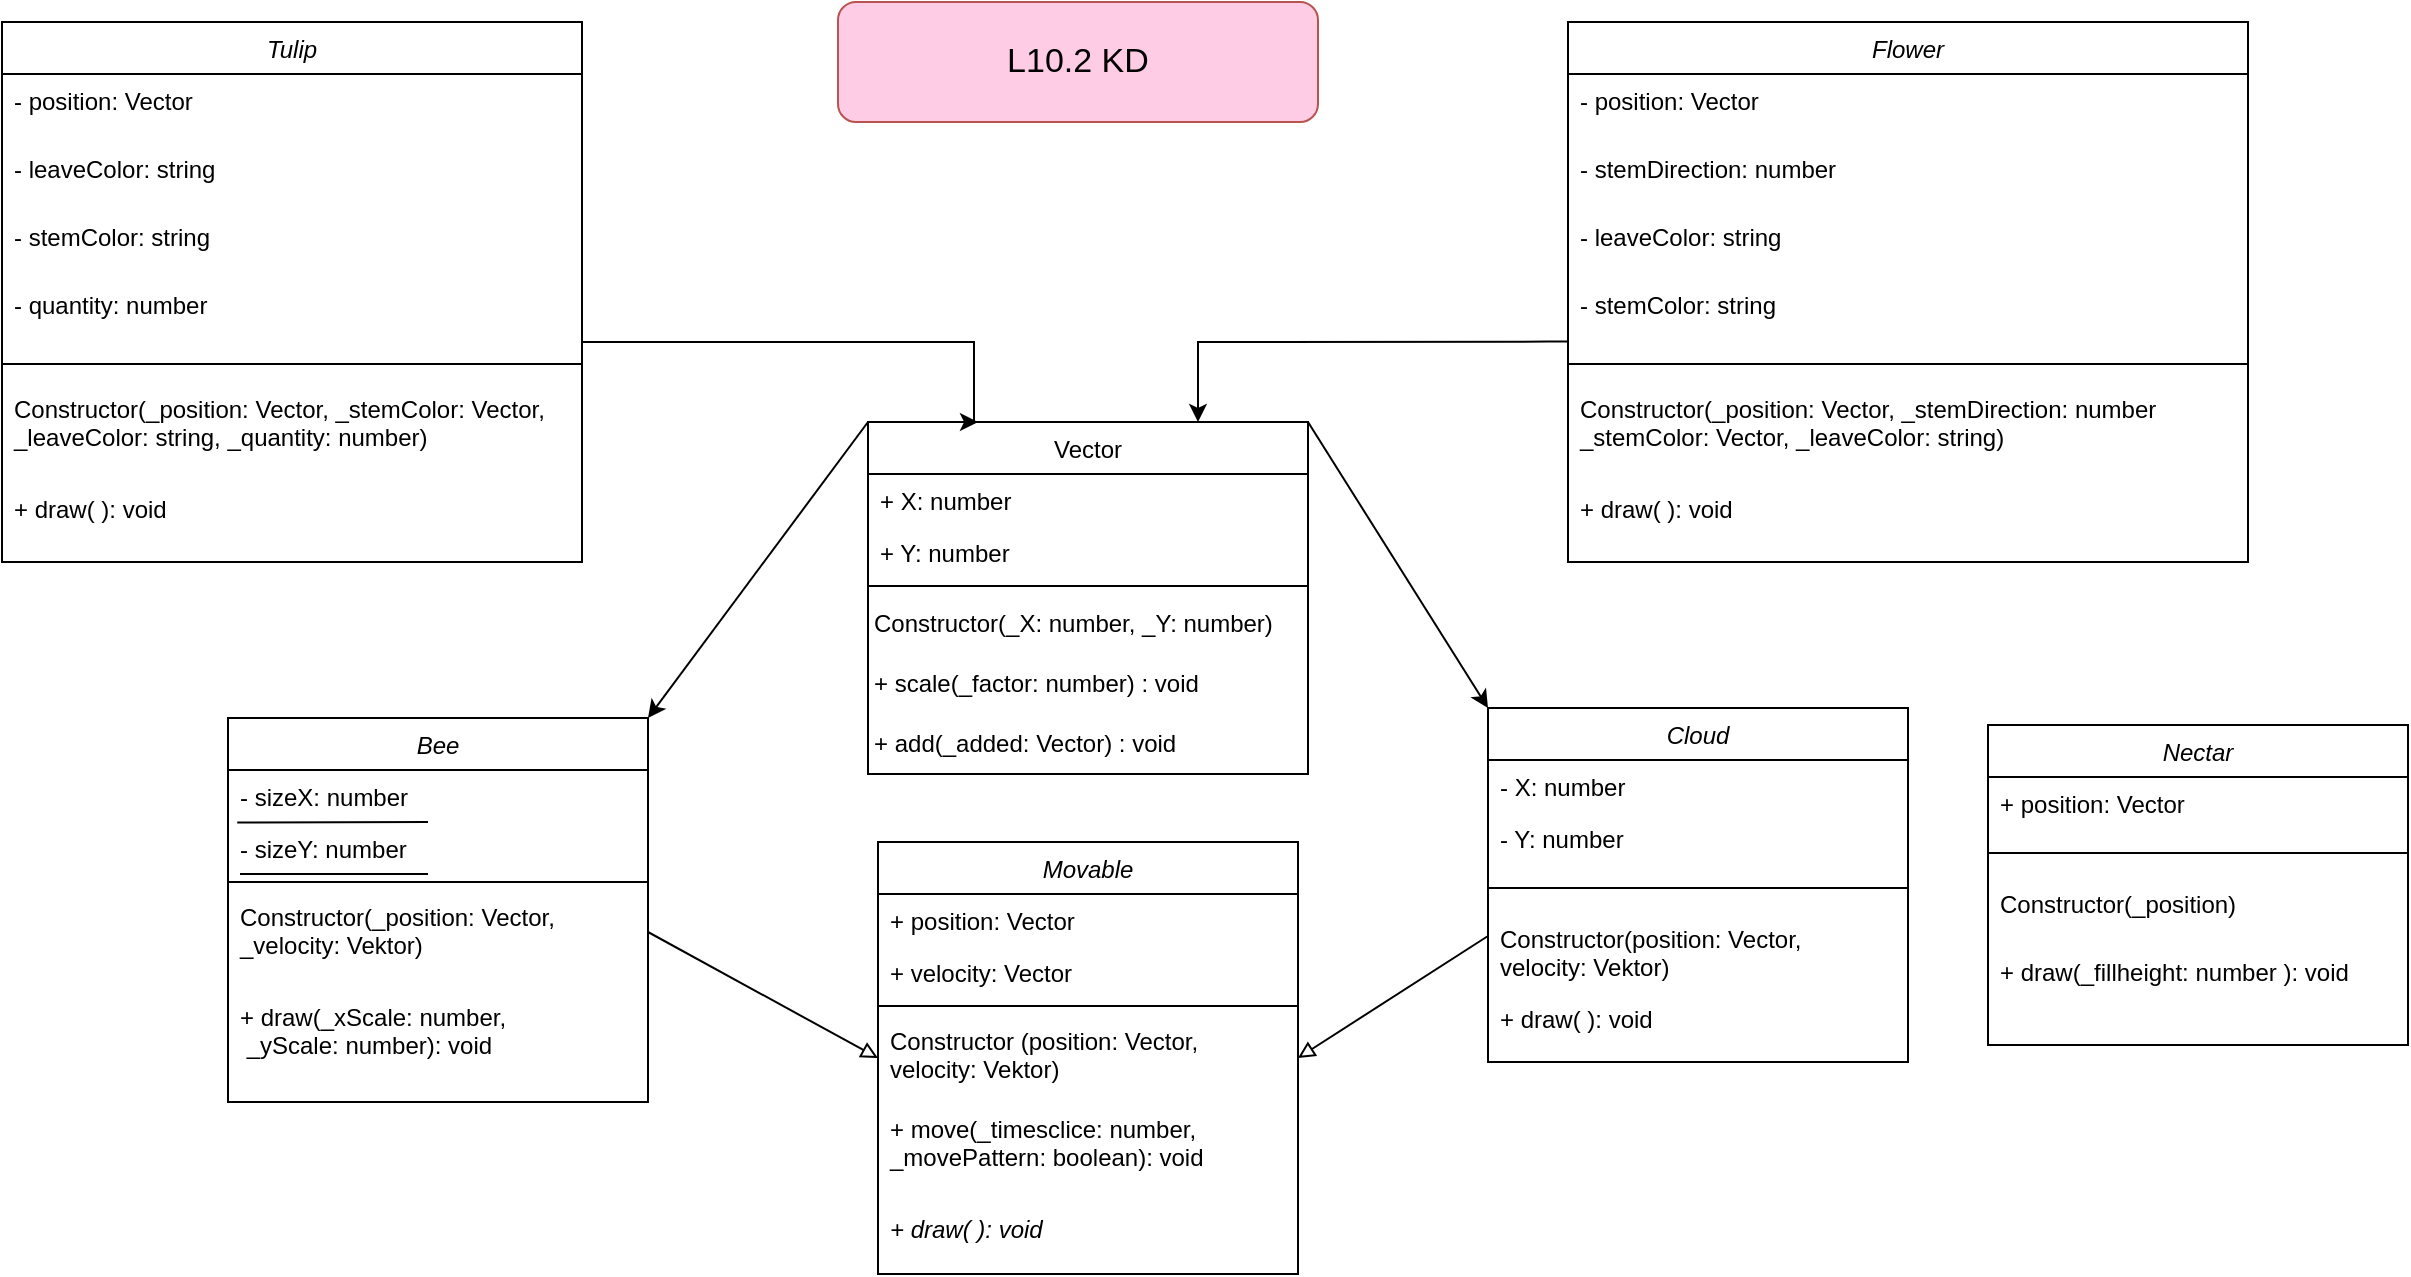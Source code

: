 <mxfile version="14.6.1" type="device"><diagram id="C5RBs43oDa-KdzZeNtuy" name="Page-1"><mxGraphModel dx="1555" dy="533" grid="1" gridSize="10" guides="1" tooltips="1" connect="1" arrows="1" fold="1" page="1" pageScale="1" pageWidth="827" pageHeight="1169" math="0" shadow="0"><root><mxCell id="WIyWlLk6GJQsqaUBKTNV-0"/><mxCell id="WIyWlLk6GJQsqaUBKTNV-1" parent="WIyWlLk6GJQsqaUBKTNV-0"/><mxCell id="zkfFHV4jXpPFQw0GAbJ--0" value="Cloud" style="swimlane;fontStyle=2;align=center;verticalAlign=top;childLayout=stackLayout;horizontal=1;startSize=26;horizontalStack=0;resizeParent=1;resizeLast=0;collapsible=1;marginBottom=0;rounded=0;shadow=0;strokeWidth=1;" parent="WIyWlLk6GJQsqaUBKTNV-1" vertex="1"><mxGeometry x="330" y="383" width="210" height="177" as="geometry"><mxRectangle x="230" y="140" width="160" height="26" as="alternateBounds"/></mxGeometry></mxCell><mxCell id="82ZWf88zscs30bhEAupt-5" value="- X: number" style="text;align=left;verticalAlign=top;spacingLeft=4;spacingRight=4;overflow=hidden;rotatable=0;points=[[0,0.5],[1,0.5]];portConstraint=eastwest;rounded=0;shadow=0;html=0;" vertex="1" parent="zkfFHV4jXpPFQw0GAbJ--0"><mxGeometry y="26" width="210" height="26" as="geometry"/></mxCell><mxCell id="82ZWf88zscs30bhEAupt-7" value="- Y: number" style="text;align=left;verticalAlign=top;spacingLeft=4;spacingRight=4;overflow=hidden;rotatable=0;points=[[0,0.5],[1,0.5]];portConstraint=eastwest;rounded=0;shadow=0;html=0;" vertex="1" parent="zkfFHV4jXpPFQw0GAbJ--0"><mxGeometry y="52" width="210" height="26" as="geometry"/></mxCell><mxCell id="zkfFHV4jXpPFQw0GAbJ--4" value="" style="line;html=1;strokeWidth=1;align=left;verticalAlign=middle;spacingTop=-1;spacingLeft=3;spacingRight=3;rotatable=0;labelPosition=right;points=[];portConstraint=eastwest;" parent="zkfFHV4jXpPFQw0GAbJ--0" vertex="1"><mxGeometry y="78" width="210" height="24" as="geometry"/></mxCell><mxCell id="zkfFHV4jXpPFQw0GAbJ--5" value="Constructor(position: Vector, &#xa;velocity: Vektor)" style="text;align=left;verticalAlign=top;spacingLeft=4;spacingRight=4;overflow=hidden;rotatable=0;points=[[0,0.5],[1,0.5]];portConstraint=eastwest;" parent="zkfFHV4jXpPFQw0GAbJ--0" vertex="1"><mxGeometry y="102" width="210" height="40" as="geometry"/></mxCell><mxCell id="sJE4SVL2ZLRwR9fsUWMU-2" value="+ draw( ): void" style="text;align=left;verticalAlign=top;spacingLeft=4;spacingRight=4;overflow=hidden;rotatable=0;points=[[0,0.5],[1,0.5]];portConstraint=eastwest;" parent="zkfFHV4jXpPFQw0GAbJ--0" vertex="1"><mxGeometry y="142" width="210" height="30" as="geometry"/></mxCell><mxCell id="sJE4SVL2ZLRwR9fsUWMU-4" value="Bee&#xa;" style="swimlane;fontStyle=2;align=center;verticalAlign=top;childLayout=stackLayout;horizontal=1;startSize=26;horizontalStack=0;resizeParent=1;resizeLast=0;collapsible=1;marginBottom=0;rounded=0;shadow=0;strokeWidth=1;" parent="WIyWlLk6GJQsqaUBKTNV-1" vertex="1"><mxGeometry x="-300" y="388" width="210" height="192" as="geometry"><mxRectangle x="230" y="140" width="160" height="26" as="alternateBounds"/></mxGeometry></mxCell><mxCell id="82ZWf88zscs30bhEAupt-1" value="- sizeX: number" style="text;align=left;verticalAlign=top;spacingLeft=4;spacingRight=4;overflow=hidden;rotatable=0;points=[[0,0.5],[1,0.5]];portConstraint=eastwest;rounded=0;shadow=0;html=0;" vertex="1" parent="sJE4SVL2ZLRwR9fsUWMU-4"><mxGeometry y="26" width="210" height="26" as="geometry"/></mxCell><mxCell id="82ZWf88zscs30bhEAupt-2" value="- sizeY: number" style="text;align=left;verticalAlign=top;spacingLeft=4;spacingRight=4;overflow=hidden;rotatable=0;points=[[0,0.5],[1,0.5]];portConstraint=eastwest;rounded=0;shadow=0;html=0;" vertex="1" parent="sJE4SVL2ZLRwR9fsUWMU-4"><mxGeometry y="52" width="210" height="26" as="geometry"/></mxCell><mxCell id="82ZWf88zscs30bhEAupt-12" value="" style="endArrow=none;html=1;" edge="1" parent="sJE4SVL2ZLRwR9fsUWMU-4"><mxGeometry width="50" height="50" relative="1" as="geometry"><mxPoint x="6" y="78" as="sourcePoint"/><mxPoint x="100" y="78" as="targetPoint"/></mxGeometry></mxCell><mxCell id="sJE4SVL2ZLRwR9fsUWMU-8" value="" style="line;html=1;strokeWidth=1;align=left;verticalAlign=middle;spacingTop=-1;spacingLeft=3;spacingRight=3;rotatable=0;labelPosition=right;points=[];portConstraint=eastwest;" parent="sJE4SVL2ZLRwR9fsUWMU-4" vertex="1"><mxGeometry y="78" width="210" height="8" as="geometry"/></mxCell><mxCell id="sJE4SVL2ZLRwR9fsUWMU-9" value="Constructor(_position: Vector, &#xa;_velocity: Vektor)" style="text;align=left;verticalAlign=top;spacingLeft=4;spacingRight=4;overflow=hidden;rotatable=0;points=[[0,0.5],[1,0.5]];portConstraint=eastwest;" parent="sJE4SVL2ZLRwR9fsUWMU-4" vertex="1"><mxGeometry y="86" width="210" height="50" as="geometry"/></mxCell><mxCell id="sJE4SVL2ZLRwR9fsUWMU-10" value="+ draw(_xScale: number,&#xa; _yScale: number): void" style="text;align=left;verticalAlign=top;spacingLeft=4;spacingRight=4;overflow=hidden;rotatable=0;points=[[0,0.5],[1,0.5]];portConstraint=eastwest;" parent="sJE4SVL2ZLRwR9fsUWMU-4" vertex="1"><mxGeometry y="136" width="210" height="52" as="geometry"/></mxCell><mxCell id="82ZWf88zscs30bhEAupt-11" value="" style="endArrow=none;html=1;exitX=0.022;exitY=0.008;exitDx=0;exitDy=0;exitPerimeter=0;" edge="1" parent="sJE4SVL2ZLRwR9fsUWMU-4" source="82ZWf88zscs30bhEAupt-2"><mxGeometry width="50" height="50" relative="1" as="geometry"><mxPoint x="9" y="52" as="sourcePoint"/><mxPoint x="100" y="52" as="targetPoint"/></mxGeometry></mxCell><mxCell id="zkfFHV4jXpPFQw0GAbJ--17" value="Vector" style="swimlane;fontStyle=0;align=center;verticalAlign=top;childLayout=stackLayout;horizontal=1;startSize=26;horizontalStack=0;resizeParent=1;resizeLast=0;collapsible=1;marginBottom=0;rounded=0;shadow=0;strokeWidth=1;" parent="WIyWlLk6GJQsqaUBKTNV-1" vertex="1"><mxGeometry x="20" y="240" width="220" height="176" as="geometry"><mxRectangle x="550" y="140" width="160" height="26" as="alternateBounds"/></mxGeometry></mxCell><mxCell id="zkfFHV4jXpPFQw0GAbJ--18" value="+ X: number" style="text;align=left;verticalAlign=top;spacingLeft=4;spacingRight=4;overflow=hidden;rotatable=0;points=[[0,0.5],[1,0.5]];portConstraint=eastwest;" parent="zkfFHV4jXpPFQw0GAbJ--17" vertex="1"><mxGeometry y="26" width="220" height="26" as="geometry"/></mxCell><mxCell id="zkfFHV4jXpPFQw0GAbJ--19" value="+ Y: number" style="text;align=left;verticalAlign=top;spacingLeft=4;spacingRight=4;overflow=hidden;rotatable=0;points=[[0,0.5],[1,0.5]];portConstraint=eastwest;rounded=0;shadow=0;html=0;" parent="zkfFHV4jXpPFQw0GAbJ--17" vertex="1"><mxGeometry y="52" width="220" height="26" as="geometry"/></mxCell><mxCell id="zkfFHV4jXpPFQw0GAbJ--23" value="" style="line;html=1;strokeWidth=1;align=left;verticalAlign=middle;spacingTop=-1;spacingLeft=3;spacingRight=3;rotatable=0;labelPosition=right;points=[];portConstraint=eastwest;" parent="zkfFHV4jXpPFQw0GAbJ--17" vertex="1"><mxGeometry y="78" width="220" height="8" as="geometry"/></mxCell><mxCell id="sJE4SVL2ZLRwR9fsUWMU-0" value="Constructor(_X: number, _Y: number)" style="text;html=1;align=left;verticalAlign=middle;resizable=0;points=[];autosize=1;strokeColor=none;spacing=3;" parent="zkfFHV4jXpPFQw0GAbJ--17" vertex="1"><mxGeometry y="86" width="220" height="30" as="geometry"/></mxCell><mxCell id="82ZWf88zscs30bhEAupt-8" value="+ scale(_factor: number) : void" style="text;html=1;align=left;verticalAlign=middle;resizable=0;points=[];autosize=1;strokeColor=none;spacing=3;" vertex="1" parent="zkfFHV4jXpPFQw0GAbJ--17"><mxGeometry y="116" width="220" height="30" as="geometry"/></mxCell><mxCell id="82ZWf88zscs30bhEAupt-9" value="+ add(_added: Vector) : void" style="text;html=1;align=left;verticalAlign=middle;resizable=0;points=[];autosize=1;strokeColor=none;spacing=3;" vertex="1" parent="zkfFHV4jXpPFQw0GAbJ--17"><mxGeometry y="146" width="220" height="30" as="geometry"/></mxCell><mxCell id="sJE4SVL2ZLRwR9fsUWMU-12" value="" style="endArrow=classic;html=1;exitX=1;exitY=0;exitDx=0;exitDy=0;entryX=0;entryY=0;entryDx=0;entryDy=0;" parent="WIyWlLk6GJQsqaUBKTNV-1" source="zkfFHV4jXpPFQw0GAbJ--17" target="zkfFHV4jXpPFQw0GAbJ--0" edge="1"><mxGeometry width="50" height="50" relative="1" as="geometry"><mxPoint x="100" y="420" as="sourcePoint"/><mxPoint x="150" y="370" as="targetPoint"/></mxGeometry></mxCell><mxCell id="sJE4SVL2ZLRwR9fsUWMU-13" value="" style="endArrow=classic;html=1;exitX=0;exitY=0;exitDx=0;exitDy=0;entryX=1;entryY=0;entryDx=0;entryDy=0;" parent="WIyWlLk6GJQsqaUBKTNV-1" source="zkfFHV4jXpPFQw0GAbJ--17" target="sJE4SVL2ZLRwR9fsUWMU-4" edge="1"><mxGeometry width="50" height="50" relative="1" as="geometry"><mxPoint x="100" y="420" as="sourcePoint"/><mxPoint x="150" y="370" as="targetPoint"/></mxGeometry></mxCell><mxCell id="TTW49AskZ3P88ptnSyhW-0" value="Movable" style="swimlane;fontStyle=2;align=center;verticalAlign=top;childLayout=stackLayout;horizontal=1;startSize=26;horizontalStack=0;resizeParent=1;resizeLast=0;collapsible=1;marginBottom=0;rounded=0;shadow=0;strokeWidth=1;" parent="WIyWlLk6GJQsqaUBKTNV-1" vertex="1"><mxGeometry x="25" y="450" width="210" height="216" as="geometry"><mxRectangle x="230" y="140" width="160" height="26" as="alternateBounds"/></mxGeometry></mxCell><mxCell id="TTW49AskZ3P88ptnSyhW-1" value="+ position: Vector" style="text;align=left;verticalAlign=top;spacingLeft=4;spacingRight=4;overflow=hidden;rotatable=0;points=[[0,0.5],[1,0.5]];portConstraint=eastwest;rounded=0;shadow=0;html=0;" parent="TTW49AskZ3P88ptnSyhW-0" vertex="1"><mxGeometry y="26" width="210" height="26" as="geometry"/></mxCell><mxCell id="TTW49AskZ3P88ptnSyhW-2" value="+ velocity: Vector" style="text;align=left;verticalAlign=top;spacingLeft=4;spacingRight=4;overflow=hidden;rotatable=0;points=[[0,0.5],[1,0.5]];portConstraint=eastwest;rounded=0;shadow=0;html=0;" parent="TTW49AskZ3P88ptnSyhW-0" vertex="1"><mxGeometry y="52" width="210" height="26" as="geometry"/></mxCell><mxCell id="TTW49AskZ3P88ptnSyhW-4" value="" style="line;html=1;strokeWidth=1;align=left;verticalAlign=middle;spacingTop=-1;spacingLeft=3;spacingRight=3;rotatable=0;labelPosition=right;points=[];portConstraint=eastwest;" parent="TTW49AskZ3P88ptnSyhW-0" vertex="1"><mxGeometry y="78" width="210" height="8" as="geometry"/></mxCell><mxCell id="TTW49AskZ3P88ptnSyhW-5" value="Constructor (position: Vector, &#xa;velocity: Vektor)" style="text;align=left;verticalAlign=top;spacingLeft=4;spacingRight=4;overflow=hidden;rotatable=0;points=[[0,0.5],[1,0.5]];portConstraint=eastwest;" parent="TTW49AskZ3P88ptnSyhW-0" vertex="1"><mxGeometry y="86" width="210" height="44" as="geometry"/></mxCell><mxCell id="TTW49AskZ3P88ptnSyhW-7" value="+ move(_timesclice: number, &#xa;_movePattern: boolean): void" style="text;align=left;verticalAlign=top;spacingLeft=4;spacingRight=4;overflow=hidden;rotatable=0;points=[[0,0.5],[1,0.5]];portConstraint=eastwest;" parent="TTW49AskZ3P88ptnSyhW-0" vertex="1"><mxGeometry y="130" width="210" height="50" as="geometry"/></mxCell><mxCell id="TTW49AskZ3P88ptnSyhW-8" value="+ draw( ): void" style="text;align=left;verticalAlign=top;spacingLeft=4;spacingRight=4;overflow=hidden;rotatable=0;points=[[0,0.5],[1,0.5]];portConstraint=eastwest;fontStyle=2" parent="TTW49AskZ3P88ptnSyhW-0" vertex="1"><mxGeometry y="180" width="210" height="30" as="geometry"/></mxCell><mxCell id="TTW49AskZ3P88ptnSyhW-10" value="" style="endArrow=none;html=1;startArrow=block;startFill=0;entryX=1;entryY=0.5;entryDx=0;entryDy=0;exitX=0;exitY=0.5;exitDx=0;exitDy=0;" parent="WIyWlLk6GJQsqaUBKTNV-1" source="TTW49AskZ3P88ptnSyhW-5" edge="1"><mxGeometry width="50" height="50" relative="1" as="geometry"><mxPoint x="60" y="520" as="sourcePoint"/><mxPoint x="-90" y="495" as="targetPoint"/></mxGeometry></mxCell><mxCell id="TTW49AskZ3P88ptnSyhW-11" value="" style="endArrow=none;html=1;startArrow=block;startFill=0;exitX=1;exitY=0.5;exitDx=0;exitDy=0;" parent="WIyWlLk6GJQsqaUBKTNV-1" source="TTW49AskZ3P88ptnSyhW-5" edge="1"><mxGeometry width="50" height="50" relative="1" as="geometry"><mxPoint x="270" y="410" as="sourcePoint"/><mxPoint x="330" y="497" as="targetPoint"/></mxGeometry></mxCell><mxCell id="TTW49AskZ3P88ptnSyhW-12" value="&lt;font style=&quot;font-size: 17px&quot;&gt;L10.2 KD&lt;/font&gt;" style="rounded=1;whiteSpace=wrap;html=1;strokeColor=#b85450;fillColor=#FFCCE6;" parent="WIyWlLk6GJQsqaUBKTNV-1" vertex="1"><mxGeometry x="5" y="30" width="240" height="60" as="geometry"/></mxCell><mxCell id="TTW49AskZ3P88ptnSyhW-41" style="edgeStyle=orthogonalEdgeStyle;rounded=0;orthogonalLoop=1;jettySize=auto;html=1;entryX=0.25;entryY=0;entryDx=0;entryDy=0;startArrow=none;startFill=0;" parent="WIyWlLk6GJQsqaUBKTNV-1" source="TTW49AskZ3P88ptnSyhW-13" target="zkfFHV4jXpPFQw0GAbJ--17" edge="1"><mxGeometry relative="1" as="geometry"><Array as="points"><mxPoint x="73" y="200"/></Array></mxGeometry></mxCell><mxCell id="TTW49AskZ3P88ptnSyhW-13" value="Tulip" style="swimlane;fontStyle=2;align=center;verticalAlign=top;childLayout=stackLayout;horizontal=1;startSize=26;horizontalStack=0;resizeParent=1;resizeLast=0;collapsible=1;marginBottom=0;rounded=0;shadow=0;strokeWidth=1;" parent="WIyWlLk6GJQsqaUBKTNV-1" vertex="1"><mxGeometry x="-413" y="40" width="290" height="270" as="geometry"><mxRectangle x="230" y="140" width="160" height="26" as="alternateBounds"/></mxGeometry></mxCell><mxCell id="TTW49AskZ3P88ptnSyhW-18" value="- position: Vector" style="text;align=left;verticalAlign=top;spacingLeft=4;spacingRight=4;overflow=hidden;rotatable=0;points=[[0,0.5],[1,0.5]];portConstraint=eastwest;rounded=0;shadow=0;html=0;" parent="TTW49AskZ3P88ptnSyhW-13" vertex="1"><mxGeometry y="26" width="290" height="34" as="geometry"/></mxCell><mxCell id="TTW49AskZ3P88ptnSyhW-26" value="- leaveColor: string" style="text;align=left;verticalAlign=top;spacingLeft=4;spacingRight=4;overflow=hidden;rotatable=0;points=[[0,0.5],[1,0.5]];portConstraint=eastwest;rounded=0;shadow=0;html=0;" parent="TTW49AskZ3P88ptnSyhW-13" vertex="1"><mxGeometry y="60" width="290" height="34" as="geometry"/></mxCell><mxCell id="TTW49AskZ3P88ptnSyhW-27" value="- stemColor: string" style="text;align=left;verticalAlign=top;spacingLeft=4;spacingRight=4;overflow=hidden;rotatable=0;points=[[0,0.5],[1,0.5]];portConstraint=eastwest;rounded=0;shadow=0;html=0;" parent="TTW49AskZ3P88ptnSyhW-13" vertex="1"><mxGeometry y="94" width="290" height="34" as="geometry"/></mxCell><mxCell id="TTW49AskZ3P88ptnSyhW-28" value="- quantity: number" style="text;align=left;verticalAlign=top;spacingLeft=4;spacingRight=4;overflow=hidden;rotatable=0;points=[[0,0.5],[1,0.5]];portConstraint=eastwest;rounded=0;shadow=0;html=0;" parent="TTW49AskZ3P88ptnSyhW-13" vertex="1"><mxGeometry y="128" width="290" height="34" as="geometry"/></mxCell><mxCell id="TTW49AskZ3P88ptnSyhW-15" value="" style="line;html=1;strokeWidth=1;align=left;verticalAlign=middle;spacingTop=-1;spacingLeft=3;spacingRight=3;rotatable=0;labelPosition=right;points=[];portConstraint=eastwest;" parent="TTW49AskZ3P88ptnSyhW-13" vertex="1"><mxGeometry y="162" width="290" height="18" as="geometry"/></mxCell><mxCell id="TTW49AskZ3P88ptnSyhW-16" value="Constructor(_position: Vector, _stemColor: Vector, &#xa;_leaveColor: string, _quantity: number)" style="text;align=left;verticalAlign=top;spacingLeft=4;spacingRight=4;overflow=hidden;rotatable=0;points=[[0,0.5],[1,0.5]];portConstraint=eastwest;" parent="TTW49AskZ3P88ptnSyhW-13" vertex="1"><mxGeometry y="180" width="290" height="50" as="geometry"/></mxCell><mxCell id="TTW49AskZ3P88ptnSyhW-17" value="+ draw( ): void" style="text;align=left;verticalAlign=top;spacingLeft=4;spacingRight=4;overflow=hidden;rotatable=0;points=[[0,0.5],[1,0.5]];portConstraint=eastwest;" parent="TTW49AskZ3P88ptnSyhW-13" vertex="1"><mxGeometry y="230" width="290" height="34" as="geometry"/></mxCell><mxCell id="TTW49AskZ3P88ptnSyhW-40" style="edgeStyle=orthogonalEdgeStyle;rounded=0;orthogonalLoop=1;jettySize=auto;html=1;startArrow=none;startFill=0;entryX=0.75;entryY=0;entryDx=0;entryDy=0;exitX=-0.001;exitY=0.934;exitDx=0;exitDy=0;exitPerimeter=0;" parent="WIyWlLk6GJQsqaUBKTNV-1" source="TTW49AskZ3P88ptnSyhW-33" target="zkfFHV4jXpPFQw0GAbJ--17" edge="1"><mxGeometry relative="1" as="geometry"><mxPoint x="230" y="250" as="targetPoint"/><mxPoint x="360" y="210" as="sourcePoint"/><Array as="points"><mxPoint x="360" y="200"/><mxPoint x="178" y="200"/></Array></mxGeometry></mxCell><mxCell id="TTW49AskZ3P88ptnSyhW-30" value="Flower" style="swimlane;fontStyle=2;align=center;verticalAlign=top;childLayout=stackLayout;horizontal=1;startSize=26;horizontalStack=0;resizeParent=1;resizeLast=0;collapsible=1;marginBottom=0;rounded=0;shadow=0;strokeWidth=1;" parent="WIyWlLk6GJQsqaUBKTNV-1" vertex="1"><mxGeometry x="370" y="40" width="340" height="270" as="geometry"><mxRectangle x="230" y="140" width="160" height="26" as="alternateBounds"/></mxGeometry></mxCell><mxCell id="TTW49AskZ3P88ptnSyhW-31" value="- position: Vector" style="text;align=left;verticalAlign=top;spacingLeft=4;spacingRight=4;overflow=hidden;rotatable=0;points=[[0,0.5],[1,0.5]];portConstraint=eastwest;rounded=0;shadow=0;html=0;" parent="TTW49AskZ3P88ptnSyhW-30" vertex="1"><mxGeometry y="26" width="340" height="34" as="geometry"/></mxCell><mxCell id="TTW49AskZ3P88ptnSyhW-39" value="- stemDirection: number" style="text;align=left;verticalAlign=top;spacingLeft=4;spacingRight=4;overflow=hidden;rotatable=0;points=[[0,0.5],[1,0.5]];portConstraint=eastwest;rounded=0;shadow=0;html=0;" parent="TTW49AskZ3P88ptnSyhW-30" vertex="1"><mxGeometry y="60" width="340" height="34" as="geometry"/></mxCell><mxCell id="TTW49AskZ3P88ptnSyhW-32" value="- leaveColor: string" style="text;align=left;verticalAlign=top;spacingLeft=4;spacingRight=4;overflow=hidden;rotatable=0;points=[[0,0.5],[1,0.5]];portConstraint=eastwest;rounded=0;shadow=0;html=0;" parent="TTW49AskZ3P88ptnSyhW-30" vertex="1"><mxGeometry y="94" width="340" height="34" as="geometry"/></mxCell><mxCell id="TTW49AskZ3P88ptnSyhW-33" value="- stemColor: string" style="text;align=left;verticalAlign=top;spacingLeft=4;spacingRight=4;overflow=hidden;rotatable=0;points=[[0,0.5],[1,0.5]];portConstraint=eastwest;rounded=0;shadow=0;html=0;" parent="TTW49AskZ3P88ptnSyhW-30" vertex="1"><mxGeometry y="128" width="340" height="34" as="geometry"/></mxCell><mxCell id="TTW49AskZ3P88ptnSyhW-35" value="" style="line;html=1;strokeWidth=1;align=left;verticalAlign=middle;spacingTop=-1;spacingLeft=3;spacingRight=3;rotatable=0;labelPosition=right;points=[];portConstraint=eastwest;" parent="TTW49AskZ3P88ptnSyhW-30" vertex="1"><mxGeometry y="162" width="340" height="18" as="geometry"/></mxCell><mxCell id="TTW49AskZ3P88ptnSyhW-37" value="Constructor(_position: Vector, _stemDirection: number&#xa;_stemColor: Vector, _leaveColor: string)" style="text;align=left;verticalAlign=top;spacingLeft=4;spacingRight=4;overflow=hidden;rotatable=0;points=[[0,0.5],[1,0.5]];portConstraint=eastwest;" parent="TTW49AskZ3P88ptnSyhW-30" vertex="1"><mxGeometry y="180" width="340" height="50" as="geometry"/></mxCell><mxCell id="TTW49AskZ3P88ptnSyhW-38" value="+ draw( ): void" style="text;align=left;verticalAlign=top;spacingLeft=4;spacingRight=4;overflow=hidden;rotatable=0;points=[[0,0.5],[1,0.5]];portConstraint=eastwest;" parent="TTW49AskZ3P88ptnSyhW-30" vertex="1"><mxGeometry y="230" width="340" height="34" as="geometry"/></mxCell><mxCell id="82ZWf88zscs30bhEAupt-13" value="Nectar" style="swimlane;fontStyle=2;align=center;verticalAlign=top;childLayout=stackLayout;horizontal=1;startSize=26;horizontalStack=0;resizeParent=1;resizeLast=0;collapsible=1;marginBottom=0;rounded=0;shadow=0;strokeWidth=1;" vertex="1" parent="WIyWlLk6GJQsqaUBKTNV-1"><mxGeometry x="580" y="391.5" width="210" height="160" as="geometry"><mxRectangle x="230" y="140" width="160" height="26" as="alternateBounds"/></mxGeometry></mxCell><mxCell id="82ZWf88zscs30bhEAupt-14" value="+ position: Vector" style="text;align=left;verticalAlign=top;spacingLeft=4;spacingRight=4;overflow=hidden;rotatable=0;points=[[0,0.5],[1,0.5]];portConstraint=eastwest;rounded=0;shadow=0;html=0;" vertex="1" parent="82ZWf88zscs30bhEAupt-13"><mxGeometry y="26" width="210" height="26" as="geometry"/></mxCell><mxCell id="82ZWf88zscs30bhEAupt-16" value="" style="line;html=1;strokeWidth=1;align=left;verticalAlign=middle;spacingTop=-1;spacingLeft=3;spacingRight=3;rotatable=0;labelPosition=right;points=[];portConstraint=eastwest;" vertex="1" parent="82ZWf88zscs30bhEAupt-13"><mxGeometry y="52" width="210" height="24" as="geometry"/></mxCell><mxCell id="82ZWf88zscs30bhEAupt-17" value="Constructor(_position)" style="text;align=left;verticalAlign=top;spacingLeft=4;spacingRight=4;overflow=hidden;rotatable=0;points=[[0,0.5],[1,0.5]];portConstraint=eastwest;" vertex="1" parent="82ZWf88zscs30bhEAupt-13"><mxGeometry y="76" width="210" height="34" as="geometry"/></mxCell><mxCell id="82ZWf88zscs30bhEAupt-18" value="+ draw(_fillheight: number ): void" style="text;align=left;verticalAlign=top;spacingLeft=4;spacingRight=4;overflow=hidden;rotatable=0;points=[[0,0.5],[1,0.5]];portConstraint=eastwest;" vertex="1" parent="82ZWf88zscs30bhEAupt-13"><mxGeometry y="110" width="210" height="30" as="geometry"/></mxCell></root></mxGraphModel></diagram></mxfile>